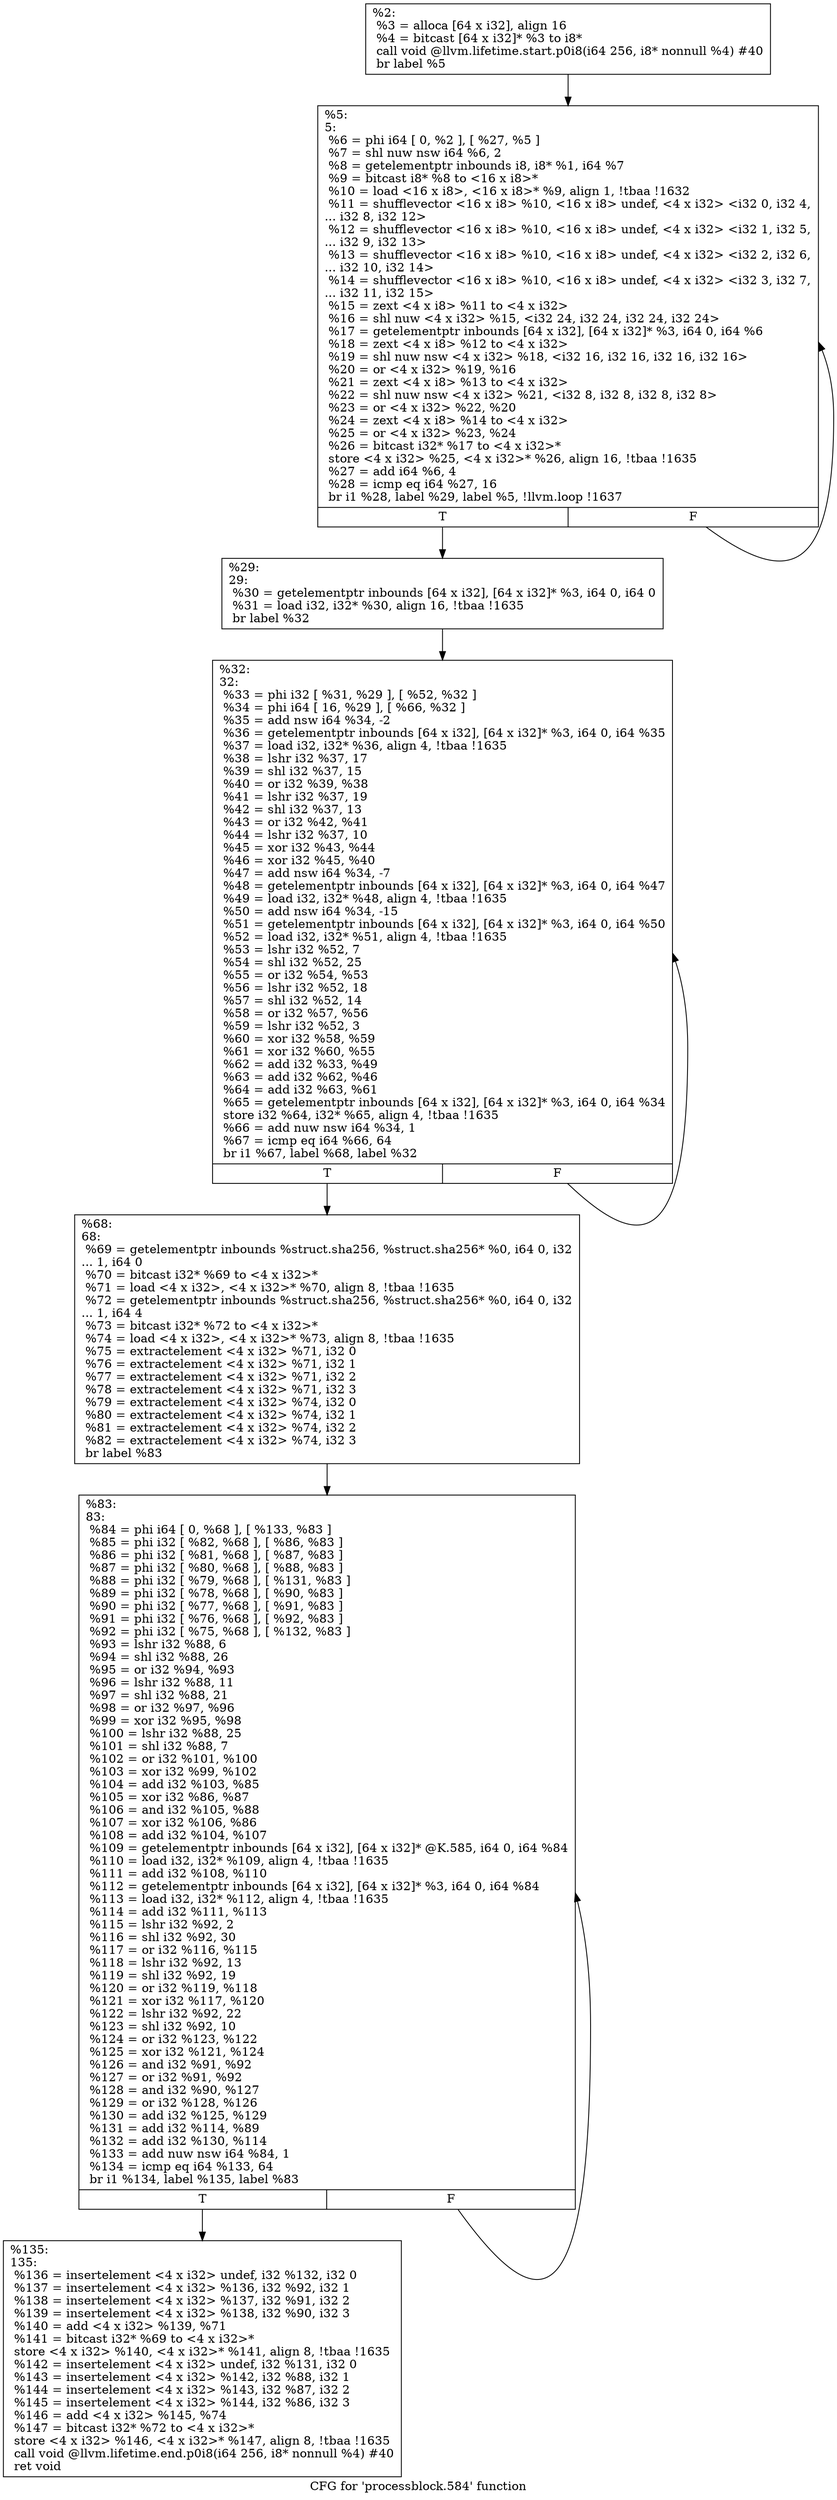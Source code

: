 digraph "CFG for 'processblock.584' function" {
	label="CFG for 'processblock.584' function";

	Node0x1e3cd30 [shape=record,label="{%2:\l  %3 = alloca [64 x i32], align 16\l  %4 = bitcast [64 x i32]* %3 to i8*\l  call void @llvm.lifetime.start.p0i8(i64 256, i8* nonnull %4) #40\l  br label %5\l}"];
	Node0x1e3cd30 -> Node0x1e3cd80;
	Node0x1e3cd80 [shape=record,label="{%5:\l5:                                                \l  %6 = phi i64 [ 0, %2 ], [ %27, %5 ]\l  %7 = shl nuw nsw i64 %6, 2\l  %8 = getelementptr inbounds i8, i8* %1, i64 %7\l  %9 = bitcast i8* %8 to \<16 x i8\>*\l  %10 = load \<16 x i8\>, \<16 x i8\>* %9, align 1, !tbaa !1632\l  %11 = shufflevector \<16 x i8\> %10, \<16 x i8\> undef, \<4 x i32\> \<i32 0, i32 4,\l... i32 8, i32 12\>\l  %12 = shufflevector \<16 x i8\> %10, \<16 x i8\> undef, \<4 x i32\> \<i32 1, i32 5,\l... i32 9, i32 13\>\l  %13 = shufflevector \<16 x i8\> %10, \<16 x i8\> undef, \<4 x i32\> \<i32 2, i32 6,\l... i32 10, i32 14\>\l  %14 = shufflevector \<16 x i8\> %10, \<16 x i8\> undef, \<4 x i32\> \<i32 3, i32 7,\l... i32 11, i32 15\>\l  %15 = zext \<4 x i8\> %11 to \<4 x i32\>\l  %16 = shl nuw \<4 x i32\> %15, \<i32 24, i32 24, i32 24, i32 24\>\l  %17 = getelementptr inbounds [64 x i32], [64 x i32]* %3, i64 0, i64 %6\l  %18 = zext \<4 x i8\> %12 to \<4 x i32\>\l  %19 = shl nuw nsw \<4 x i32\> %18, \<i32 16, i32 16, i32 16, i32 16\>\l  %20 = or \<4 x i32\> %19, %16\l  %21 = zext \<4 x i8\> %13 to \<4 x i32\>\l  %22 = shl nuw nsw \<4 x i32\> %21, \<i32 8, i32 8, i32 8, i32 8\>\l  %23 = or \<4 x i32\> %22, %20\l  %24 = zext \<4 x i8\> %14 to \<4 x i32\>\l  %25 = or \<4 x i32\> %23, %24\l  %26 = bitcast i32* %17 to \<4 x i32\>*\l  store \<4 x i32\> %25, \<4 x i32\>* %26, align 16, !tbaa !1635\l  %27 = add i64 %6, 4\l  %28 = icmp eq i64 %27, 16\l  br i1 %28, label %29, label %5, !llvm.loop !1637\l|{<s0>T|<s1>F}}"];
	Node0x1e3cd80:s0 -> Node0x1e3cdd0;
	Node0x1e3cd80:s1 -> Node0x1e3cd80;
	Node0x1e3cdd0 [shape=record,label="{%29:\l29:                                               \l  %30 = getelementptr inbounds [64 x i32], [64 x i32]* %3, i64 0, i64 0\l  %31 = load i32, i32* %30, align 16, !tbaa !1635\l  br label %32\l}"];
	Node0x1e3cdd0 -> Node0x1e3ce20;
	Node0x1e3ce20 [shape=record,label="{%32:\l32:                                               \l  %33 = phi i32 [ %31, %29 ], [ %52, %32 ]\l  %34 = phi i64 [ 16, %29 ], [ %66, %32 ]\l  %35 = add nsw i64 %34, -2\l  %36 = getelementptr inbounds [64 x i32], [64 x i32]* %3, i64 0, i64 %35\l  %37 = load i32, i32* %36, align 4, !tbaa !1635\l  %38 = lshr i32 %37, 17\l  %39 = shl i32 %37, 15\l  %40 = or i32 %39, %38\l  %41 = lshr i32 %37, 19\l  %42 = shl i32 %37, 13\l  %43 = or i32 %42, %41\l  %44 = lshr i32 %37, 10\l  %45 = xor i32 %43, %44\l  %46 = xor i32 %45, %40\l  %47 = add nsw i64 %34, -7\l  %48 = getelementptr inbounds [64 x i32], [64 x i32]* %3, i64 0, i64 %47\l  %49 = load i32, i32* %48, align 4, !tbaa !1635\l  %50 = add nsw i64 %34, -15\l  %51 = getelementptr inbounds [64 x i32], [64 x i32]* %3, i64 0, i64 %50\l  %52 = load i32, i32* %51, align 4, !tbaa !1635\l  %53 = lshr i32 %52, 7\l  %54 = shl i32 %52, 25\l  %55 = or i32 %54, %53\l  %56 = lshr i32 %52, 18\l  %57 = shl i32 %52, 14\l  %58 = or i32 %57, %56\l  %59 = lshr i32 %52, 3\l  %60 = xor i32 %58, %59\l  %61 = xor i32 %60, %55\l  %62 = add i32 %33, %49\l  %63 = add i32 %62, %46\l  %64 = add i32 %63, %61\l  %65 = getelementptr inbounds [64 x i32], [64 x i32]* %3, i64 0, i64 %34\l  store i32 %64, i32* %65, align 4, !tbaa !1635\l  %66 = add nuw nsw i64 %34, 1\l  %67 = icmp eq i64 %66, 64\l  br i1 %67, label %68, label %32\l|{<s0>T|<s1>F}}"];
	Node0x1e3ce20:s0 -> Node0x1e3ce70;
	Node0x1e3ce20:s1 -> Node0x1e3ce20;
	Node0x1e3ce70 [shape=record,label="{%68:\l68:                                               \l  %69 = getelementptr inbounds %struct.sha256, %struct.sha256* %0, i64 0, i32\l... 1, i64 0\l  %70 = bitcast i32* %69 to \<4 x i32\>*\l  %71 = load \<4 x i32\>, \<4 x i32\>* %70, align 8, !tbaa !1635\l  %72 = getelementptr inbounds %struct.sha256, %struct.sha256* %0, i64 0, i32\l... 1, i64 4\l  %73 = bitcast i32* %72 to \<4 x i32\>*\l  %74 = load \<4 x i32\>, \<4 x i32\>* %73, align 8, !tbaa !1635\l  %75 = extractelement \<4 x i32\> %71, i32 0\l  %76 = extractelement \<4 x i32\> %71, i32 1\l  %77 = extractelement \<4 x i32\> %71, i32 2\l  %78 = extractelement \<4 x i32\> %71, i32 3\l  %79 = extractelement \<4 x i32\> %74, i32 0\l  %80 = extractelement \<4 x i32\> %74, i32 1\l  %81 = extractelement \<4 x i32\> %74, i32 2\l  %82 = extractelement \<4 x i32\> %74, i32 3\l  br label %83\l}"];
	Node0x1e3ce70 -> Node0x1e3cec0;
	Node0x1e3cec0 [shape=record,label="{%83:\l83:                                               \l  %84 = phi i64 [ 0, %68 ], [ %133, %83 ]\l  %85 = phi i32 [ %82, %68 ], [ %86, %83 ]\l  %86 = phi i32 [ %81, %68 ], [ %87, %83 ]\l  %87 = phi i32 [ %80, %68 ], [ %88, %83 ]\l  %88 = phi i32 [ %79, %68 ], [ %131, %83 ]\l  %89 = phi i32 [ %78, %68 ], [ %90, %83 ]\l  %90 = phi i32 [ %77, %68 ], [ %91, %83 ]\l  %91 = phi i32 [ %76, %68 ], [ %92, %83 ]\l  %92 = phi i32 [ %75, %68 ], [ %132, %83 ]\l  %93 = lshr i32 %88, 6\l  %94 = shl i32 %88, 26\l  %95 = or i32 %94, %93\l  %96 = lshr i32 %88, 11\l  %97 = shl i32 %88, 21\l  %98 = or i32 %97, %96\l  %99 = xor i32 %95, %98\l  %100 = lshr i32 %88, 25\l  %101 = shl i32 %88, 7\l  %102 = or i32 %101, %100\l  %103 = xor i32 %99, %102\l  %104 = add i32 %103, %85\l  %105 = xor i32 %86, %87\l  %106 = and i32 %105, %88\l  %107 = xor i32 %106, %86\l  %108 = add i32 %104, %107\l  %109 = getelementptr inbounds [64 x i32], [64 x i32]* @K.585, i64 0, i64 %84\l  %110 = load i32, i32* %109, align 4, !tbaa !1635\l  %111 = add i32 %108, %110\l  %112 = getelementptr inbounds [64 x i32], [64 x i32]* %3, i64 0, i64 %84\l  %113 = load i32, i32* %112, align 4, !tbaa !1635\l  %114 = add i32 %111, %113\l  %115 = lshr i32 %92, 2\l  %116 = shl i32 %92, 30\l  %117 = or i32 %116, %115\l  %118 = lshr i32 %92, 13\l  %119 = shl i32 %92, 19\l  %120 = or i32 %119, %118\l  %121 = xor i32 %117, %120\l  %122 = lshr i32 %92, 22\l  %123 = shl i32 %92, 10\l  %124 = or i32 %123, %122\l  %125 = xor i32 %121, %124\l  %126 = and i32 %91, %92\l  %127 = or i32 %91, %92\l  %128 = and i32 %90, %127\l  %129 = or i32 %128, %126\l  %130 = add i32 %125, %129\l  %131 = add i32 %114, %89\l  %132 = add i32 %130, %114\l  %133 = add nuw nsw i64 %84, 1\l  %134 = icmp eq i64 %133, 64\l  br i1 %134, label %135, label %83\l|{<s0>T|<s1>F}}"];
	Node0x1e3cec0:s0 -> Node0x1e3cf10;
	Node0x1e3cec0:s1 -> Node0x1e3cec0;
	Node0x1e3cf10 [shape=record,label="{%135:\l135:                                              \l  %136 = insertelement \<4 x i32\> undef, i32 %132, i32 0\l  %137 = insertelement \<4 x i32\> %136, i32 %92, i32 1\l  %138 = insertelement \<4 x i32\> %137, i32 %91, i32 2\l  %139 = insertelement \<4 x i32\> %138, i32 %90, i32 3\l  %140 = add \<4 x i32\> %139, %71\l  %141 = bitcast i32* %69 to \<4 x i32\>*\l  store \<4 x i32\> %140, \<4 x i32\>* %141, align 8, !tbaa !1635\l  %142 = insertelement \<4 x i32\> undef, i32 %131, i32 0\l  %143 = insertelement \<4 x i32\> %142, i32 %88, i32 1\l  %144 = insertelement \<4 x i32\> %143, i32 %87, i32 2\l  %145 = insertelement \<4 x i32\> %144, i32 %86, i32 3\l  %146 = add \<4 x i32\> %145, %74\l  %147 = bitcast i32* %72 to \<4 x i32\>*\l  store \<4 x i32\> %146, \<4 x i32\>* %147, align 8, !tbaa !1635\l  call void @llvm.lifetime.end.p0i8(i64 256, i8* nonnull %4) #40\l  ret void\l}"];
}
